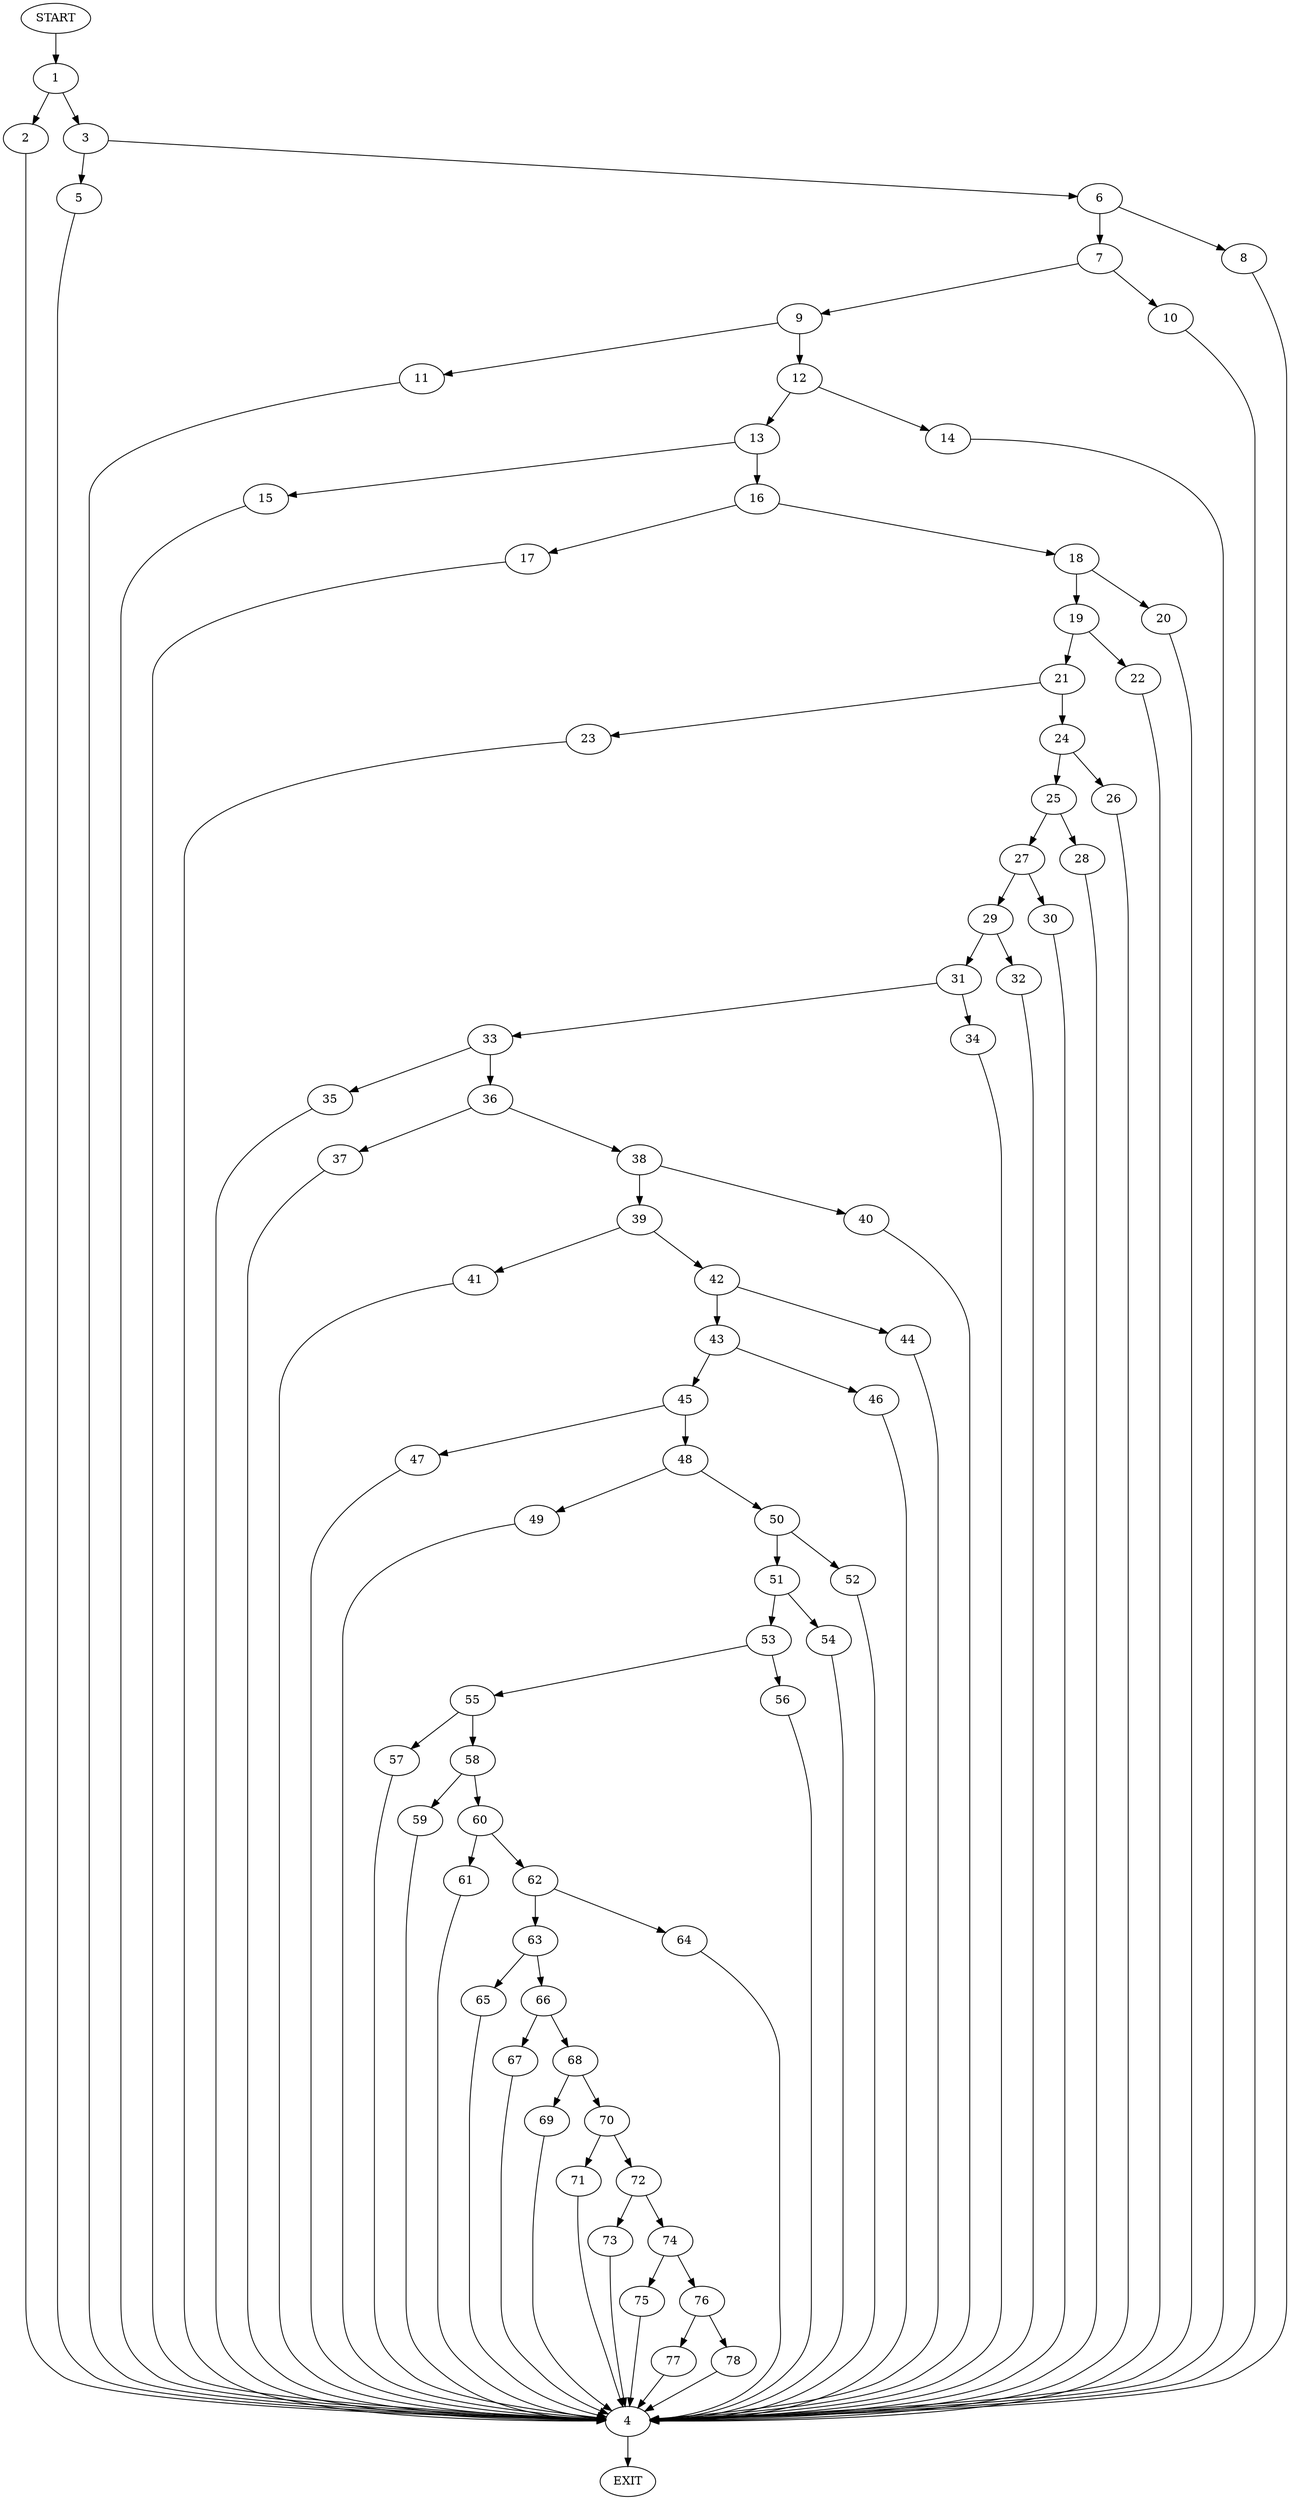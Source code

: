 digraph {
0 [label="START"]
79 [label="EXIT"]
0 -> 1
1 -> 2
1 -> 3
2 -> 4
3 -> 5
3 -> 6
4 -> 79
5 -> 4
6 -> 7
6 -> 8
7 -> 9
7 -> 10
8 -> 4
9 -> 11
9 -> 12
10 -> 4
11 -> 4
12 -> 13
12 -> 14
14 -> 4
13 -> 15
13 -> 16
15 -> 4
16 -> 17
16 -> 18
17 -> 4
18 -> 19
18 -> 20
19 -> 21
19 -> 22
20 -> 4
22 -> 4
21 -> 23
21 -> 24
23 -> 4
24 -> 25
24 -> 26
25 -> 27
25 -> 28
26 -> 4
27 -> 29
27 -> 30
28 -> 4
29 -> 31
29 -> 32
30 -> 4
32 -> 4
31 -> 33
31 -> 34
33 -> 35
33 -> 36
34 -> 4
36 -> 37
36 -> 38
35 -> 4
38 -> 39
38 -> 40
37 -> 4
40 -> 4
39 -> 41
39 -> 42
42 -> 43
42 -> 44
41 -> 4
44 -> 4
43 -> 45
43 -> 46
45 -> 47
45 -> 48
46 -> 4
48 -> 49
48 -> 50
47 -> 4
49 -> 4
50 -> 51
50 -> 52
51 -> 53
51 -> 54
52 -> 4
54 -> 4
53 -> 55
53 -> 56
55 -> 57
55 -> 58
56 -> 4
58 -> 59
58 -> 60
57 -> 4
59 -> 4
60 -> 61
60 -> 62
62 -> 63
62 -> 64
61 -> 4
64 -> 4
63 -> 65
63 -> 66
65 -> 4
66 -> 67
66 -> 68
67 -> 4
68 -> 69
68 -> 70
70 -> 71
70 -> 72
69 -> 4
71 -> 4
72 -> 73
72 -> 74
74 -> 75
74 -> 76
73 -> 4
75 -> 4
76 -> 77
76 -> 78
77 -> 4
78 -> 4
}
